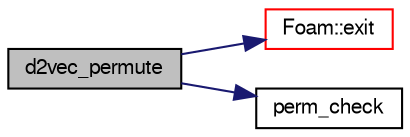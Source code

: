 digraph "d2vec_permute"
{
  bgcolor="transparent";
  edge [fontname="FreeSans",fontsize="10",labelfontname="FreeSans",labelfontsize="10"];
  node [fontname="FreeSans",fontsize="10",shape=record];
  rankdir="LR";
  Node72 [label="d2vec_permute",height=0.2,width=0.4,color="black", fillcolor="grey75", style="filled", fontcolor="black"];
  Node72 -> Node73 [color="midnightblue",fontsize="10",style="solid",fontname="FreeSans"];
  Node73 [label="Foam::exit",height=0.2,width=0.4,color="red",URL="$a21124.html#a06ca7250d8e89caf05243ec094843642"];
  Node72 -> Node120 [color="midnightblue",fontsize="10",style="solid",fontname="FreeSans"];
  Node120 [label="perm_check",height=0.2,width=0.4,color="black",URL="$a08246.html#a84f26f4304564033c80fa1d109ba787b"];
}
